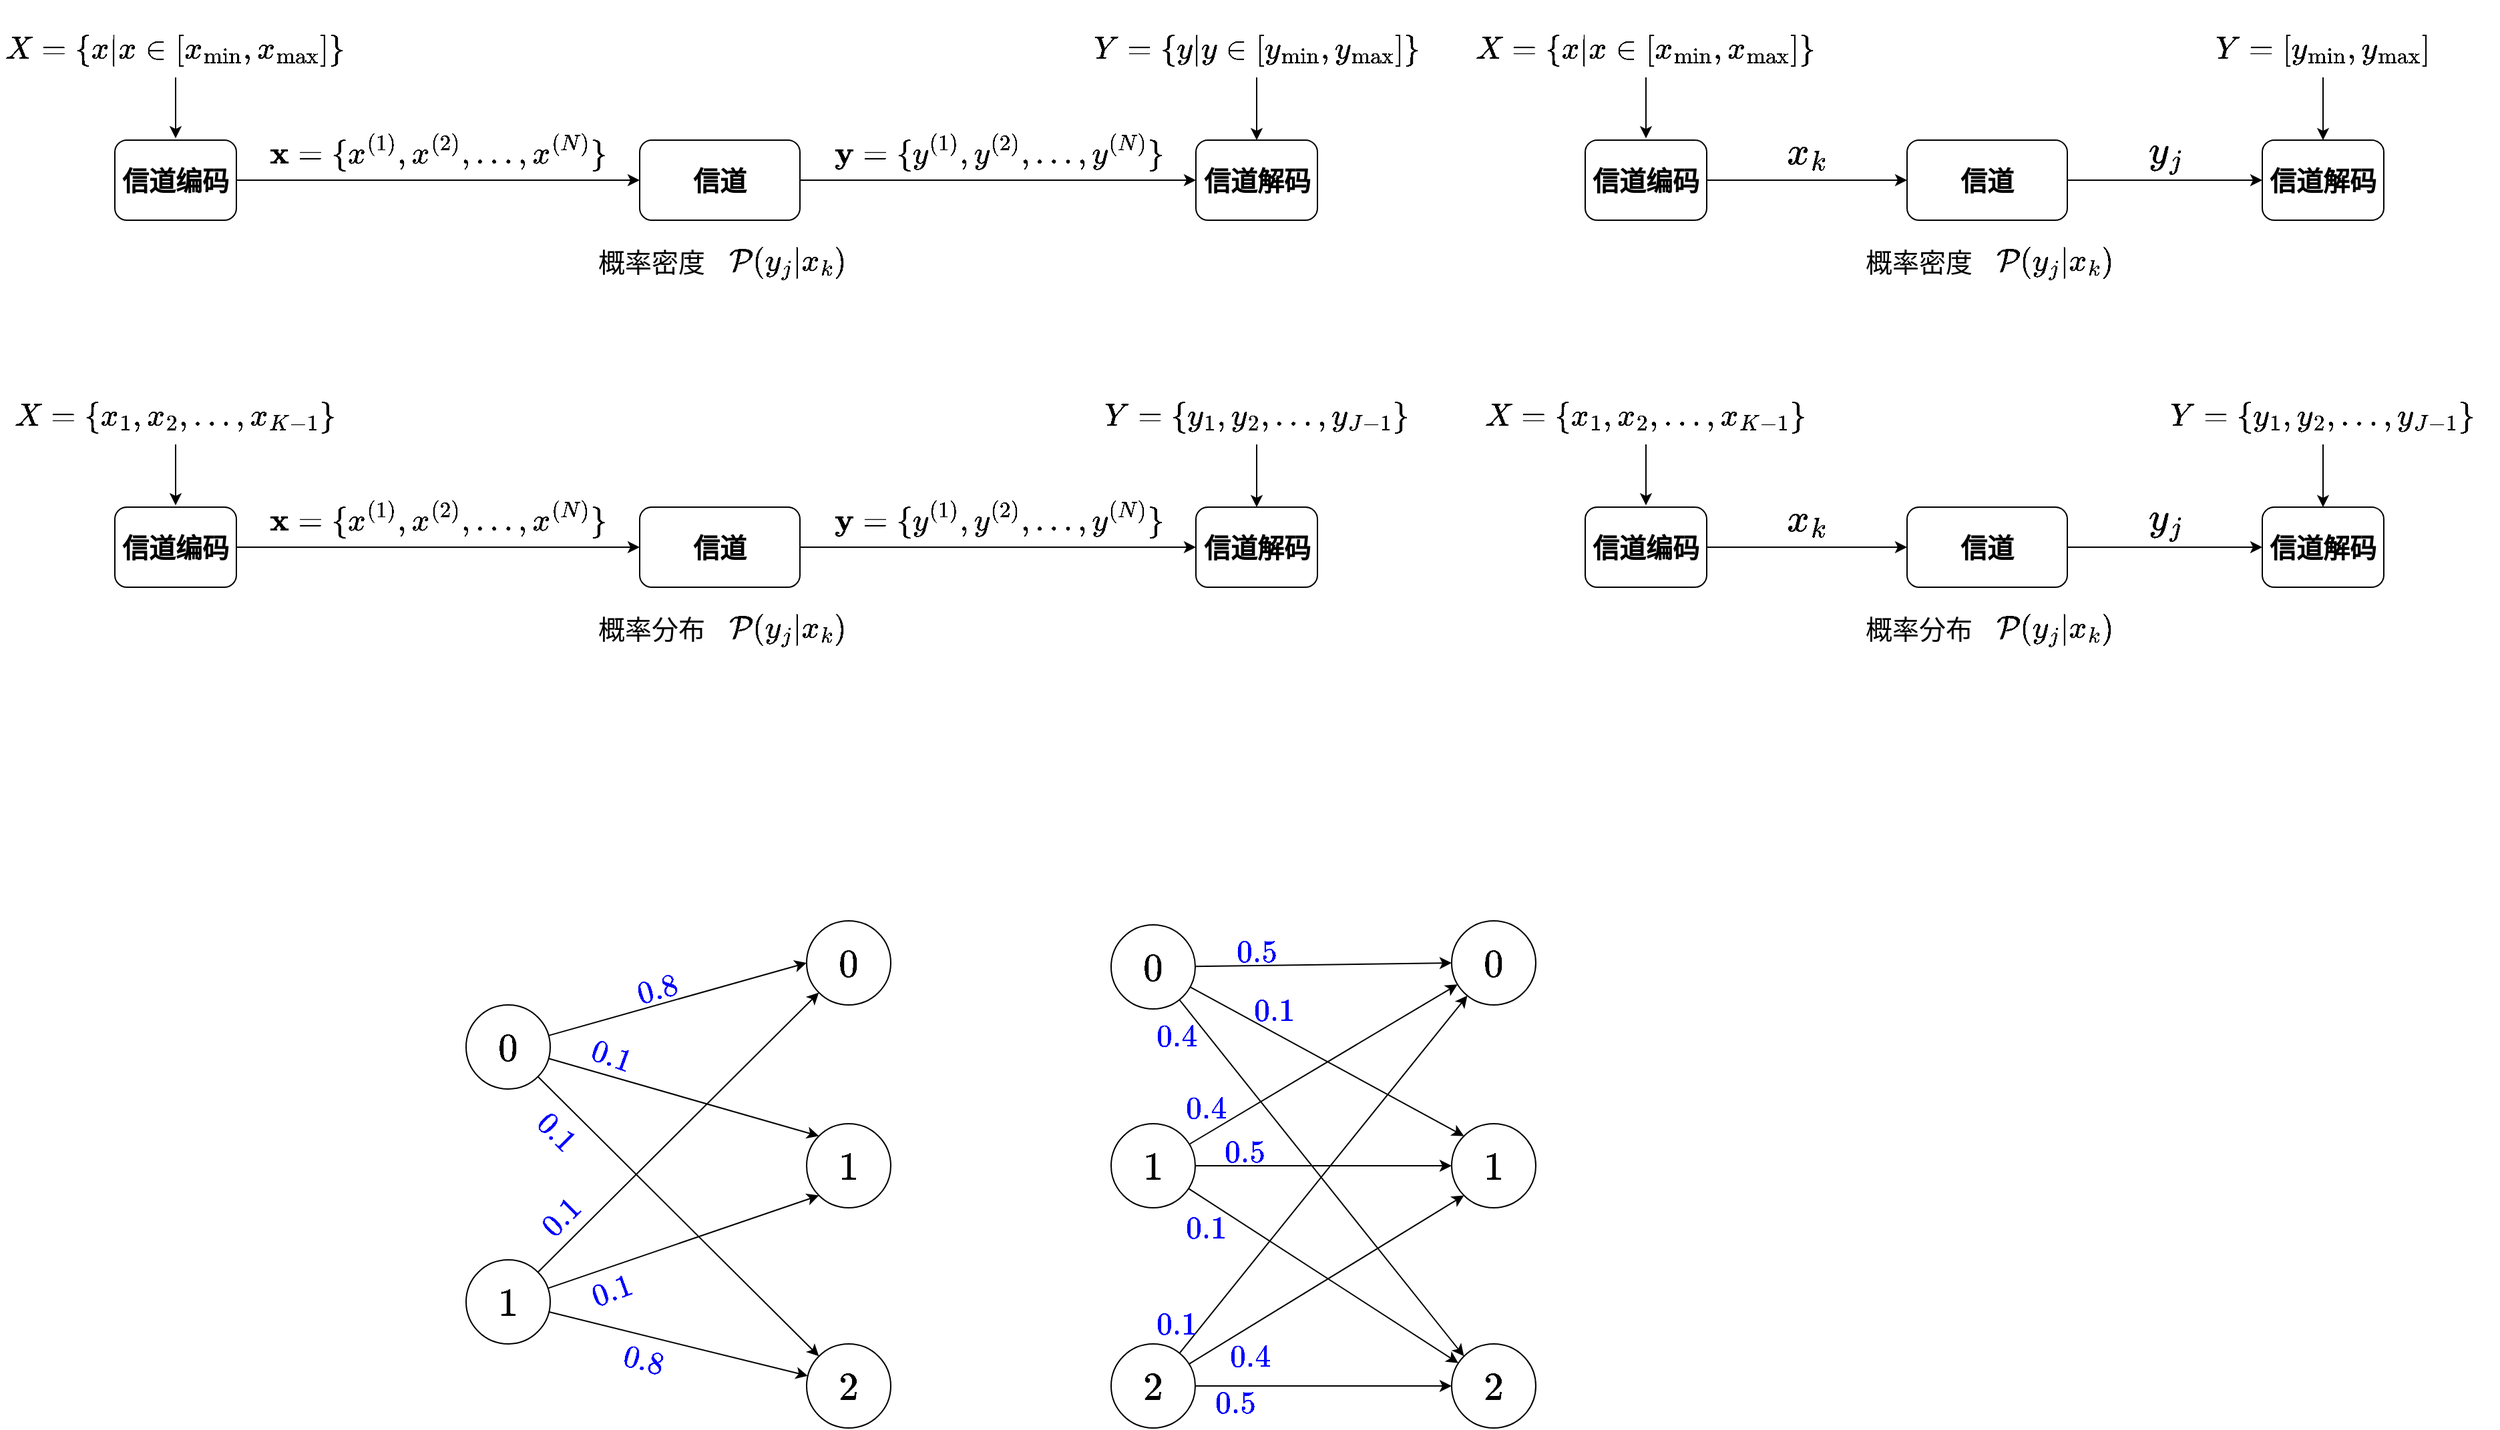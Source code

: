 <mxfile version="15.8.7" type="device"><diagram id="KWHhAfSbBy57bBOmtG6S" name="第 1 页"><mxGraphModel dx="1854" dy="1769" grid="0" gridSize="10" guides="1" tooltips="1" connect="1" arrows="1" fold="1" page="0" pageScale="1" pageWidth="827" pageHeight="1169" math="1" shadow="0"><root><mxCell id="0"/><mxCell id="1" parent="0"/><mxCell id="83GUm-STcSKVUe---xsH-6" style="rounded=0;orthogonalLoop=1;jettySize=auto;html=1;entryX=0;entryY=0.5;entryDx=0;entryDy=0;fontSize=25;" parent="1" source="83GUm-STcSKVUe---xsH-1" target="83GUm-STcSKVUe---xsH-5" edge="1"><mxGeometry relative="1" as="geometry"/></mxCell><mxCell id="83GUm-STcSKVUe---xsH-7" style="edgeStyle=none;rounded=0;orthogonalLoop=1;jettySize=auto;html=1;entryX=0;entryY=0;entryDx=0;entryDy=0;fontSize=25;" parent="1" source="83GUm-STcSKVUe---xsH-1" target="83GUm-STcSKVUe---xsH-4" edge="1"><mxGeometry relative="1" as="geometry"/></mxCell><mxCell id="83GUm-STcSKVUe---xsH-8" style="edgeStyle=none;rounded=0;orthogonalLoop=1;jettySize=auto;html=1;entryX=0;entryY=0;entryDx=0;entryDy=0;fontSize=25;" parent="1" source="83GUm-STcSKVUe---xsH-1" target="83GUm-STcSKVUe---xsH-3" edge="1"><mxGeometry relative="1" as="geometry"/></mxCell><mxCell id="83GUm-STcSKVUe---xsH-1" value="&lt;font style=&quot;font-size: 25px&quot;&gt;$$0$$&lt;/font&gt;" style="ellipse;whiteSpace=wrap;html=1;aspect=fixed;" parent="1" vertex="1"><mxGeometry x="67" y="187" width="63" height="63" as="geometry"/></mxCell><mxCell id="83GUm-STcSKVUe---xsH-9" style="edgeStyle=none;rounded=0;orthogonalLoop=1;jettySize=auto;html=1;fontSize=25;" parent="1" source="83GUm-STcSKVUe---xsH-2" target="83GUm-STcSKVUe---xsH-5" edge="1"><mxGeometry relative="1" as="geometry"/></mxCell><mxCell id="83GUm-STcSKVUe---xsH-10" style="edgeStyle=none;rounded=0;orthogonalLoop=1;jettySize=auto;html=1;entryX=0;entryY=1;entryDx=0;entryDy=0;fontSize=25;" parent="1" source="83GUm-STcSKVUe---xsH-2" target="83GUm-STcSKVUe---xsH-4" edge="1"><mxGeometry relative="1" as="geometry"/></mxCell><mxCell id="83GUm-STcSKVUe---xsH-11" style="edgeStyle=none;rounded=0;orthogonalLoop=1;jettySize=auto;html=1;fontSize=25;" parent="1" source="83GUm-STcSKVUe---xsH-2" target="83GUm-STcSKVUe---xsH-3" edge="1"><mxGeometry relative="1" as="geometry"/></mxCell><mxCell id="83GUm-STcSKVUe---xsH-2" value="&lt;font style=&quot;font-size: 25px&quot;&gt;$$1$$&lt;/font&gt;" style="ellipse;whiteSpace=wrap;html=1;aspect=fixed;" parent="1" vertex="1"><mxGeometry x="67" y="378" width="63" height="63" as="geometry"/></mxCell><mxCell id="83GUm-STcSKVUe---xsH-3" value="&lt;font style=&quot;font-size: 25px&quot;&gt;$$2$$&lt;/font&gt;" style="ellipse;whiteSpace=wrap;html=1;aspect=fixed;" parent="1" vertex="1"><mxGeometry x="322" y="441" width="63" height="63" as="geometry"/></mxCell><mxCell id="83GUm-STcSKVUe---xsH-4" value="&lt;font style=&quot;font-size: 25px&quot;&gt;$$1$$&lt;/font&gt;" style="ellipse;whiteSpace=wrap;html=1;aspect=fixed;" parent="1" vertex="1"><mxGeometry x="322" y="276" width="63" height="63" as="geometry"/></mxCell><mxCell id="83GUm-STcSKVUe---xsH-5" value="&lt;font style=&quot;font-size: 25px&quot;&gt;$$0$$&lt;/font&gt;" style="ellipse;whiteSpace=wrap;html=1;aspect=fixed;" parent="1" vertex="1"><mxGeometry x="322" y="124" width="63" height="63" as="geometry"/></mxCell><mxCell id="83GUm-STcSKVUe---xsH-12" value="$$0.8$$" style="text;html=1;strokeColor=none;fillColor=none;align=center;verticalAlign=middle;whiteSpace=wrap;rounded=0;fontSize=20;rotation=-15.6;fontColor=#0000FF;" parent="1" vertex="1"><mxGeometry x="180" y="160" width="60" height="30" as="geometry"/></mxCell><mxCell id="83GUm-STcSKVUe---xsH-13" value="$$0.8$$" style="text;html=1;strokeColor=none;fillColor=none;align=center;verticalAlign=middle;whiteSpace=wrap;rounded=0;fontSize=20;rotation=15;fontColor=#0000FF;" parent="1" vertex="1"><mxGeometry x="170" y="438" width="60" height="30" as="geometry"/></mxCell><mxCell id="83GUm-STcSKVUe---xsH-14" value="$$0.1$$" style="text;html=1;strokeColor=none;fillColor=none;align=center;verticalAlign=middle;whiteSpace=wrap;rounded=0;fontSize=20;rotation=-20;fontColor=#0000FF;" parent="1" vertex="1"><mxGeometry x="146" y="386" width="60" height="30" as="geometry"/></mxCell><mxCell id="83GUm-STcSKVUe---xsH-15" value="$$0.1$$" style="text;html=1;strokeColor=none;fillColor=none;align=center;verticalAlign=middle;whiteSpace=wrap;rounded=0;fontSize=20;rotation=20;fontColor=#0000FF;" parent="1" vertex="1"><mxGeometry x="146" y="210" width="60" height="30" as="geometry"/></mxCell><mxCell id="83GUm-STcSKVUe---xsH-16" value="$$0.1$$" style="text;html=1;strokeColor=none;fillColor=none;align=center;verticalAlign=middle;whiteSpace=wrap;rounded=0;fontSize=20;rotation=-45;fontColor=#0000FF;" parent="1" vertex="1"><mxGeometry x="108" y="331" width="60" height="30" as="geometry"/></mxCell><mxCell id="83GUm-STcSKVUe---xsH-17" value="$$0.1$$" style="text;html=1;strokeColor=none;fillColor=none;align=center;verticalAlign=middle;whiteSpace=wrap;rounded=0;fontSize=20;rotation=45;fontColor=#0000FF;" parent="1" vertex="1"><mxGeometry x="105" y="267" width="60" height="30" as="geometry"/></mxCell><mxCell id="83GUm-STcSKVUe---xsH-18" style="rounded=0;orthogonalLoop=1;jettySize=auto;html=1;entryX=0;entryY=0.5;entryDx=0;entryDy=0;fontSize=25;" parent="1" source="83GUm-STcSKVUe---xsH-21" target="83GUm-STcSKVUe---xsH-28" edge="1"><mxGeometry relative="1" as="geometry"/></mxCell><mxCell id="83GUm-STcSKVUe---xsH-19" style="edgeStyle=none;rounded=0;orthogonalLoop=1;jettySize=auto;html=1;entryX=0;entryY=0;entryDx=0;entryDy=0;fontSize=25;" parent="1" source="83GUm-STcSKVUe---xsH-21" target="83GUm-STcSKVUe---xsH-27" edge="1"><mxGeometry relative="1" as="geometry"/></mxCell><mxCell id="83GUm-STcSKVUe---xsH-20" style="edgeStyle=none;rounded=0;orthogonalLoop=1;jettySize=auto;html=1;entryX=0;entryY=0;entryDx=0;entryDy=0;fontSize=25;" parent="1" source="83GUm-STcSKVUe---xsH-21" target="83GUm-STcSKVUe---xsH-26" edge="1"><mxGeometry relative="1" as="geometry"/></mxCell><mxCell id="83GUm-STcSKVUe---xsH-21" value="&lt;font style=&quot;font-size: 25px&quot;&gt;$$0$$&lt;/font&gt;" style="ellipse;whiteSpace=wrap;html=1;aspect=fixed;" parent="1" vertex="1"><mxGeometry x="550" y="127" width="63" height="63" as="geometry"/></mxCell><mxCell id="83GUm-STcSKVUe---xsH-22" style="edgeStyle=none;rounded=0;orthogonalLoop=1;jettySize=auto;html=1;fontSize=25;" parent="1" source="83GUm-STcSKVUe---xsH-25" target="83GUm-STcSKVUe---xsH-28" edge="1"><mxGeometry relative="1" as="geometry"/></mxCell><mxCell id="83GUm-STcSKVUe---xsH-23" style="edgeStyle=none;rounded=0;orthogonalLoop=1;jettySize=auto;html=1;entryX=0;entryY=1;entryDx=0;entryDy=0;fontSize=25;" parent="1" source="83GUm-STcSKVUe---xsH-25" target="83GUm-STcSKVUe---xsH-27" edge="1"><mxGeometry relative="1" as="geometry"/></mxCell><mxCell id="83GUm-STcSKVUe---xsH-24" style="edgeStyle=none;rounded=0;orthogonalLoop=1;jettySize=auto;html=1;fontSize=25;" parent="1" source="83GUm-STcSKVUe---xsH-25" target="83GUm-STcSKVUe---xsH-26" edge="1"><mxGeometry relative="1" as="geometry"/></mxCell><mxCell id="83GUm-STcSKVUe---xsH-25" value="&lt;font style=&quot;font-size: 25px&quot;&gt;$$2$$&lt;/font&gt;" style="ellipse;whiteSpace=wrap;html=1;aspect=fixed;" parent="1" vertex="1"><mxGeometry x="550" y="441" width="63" height="63" as="geometry"/></mxCell><mxCell id="83GUm-STcSKVUe---xsH-26" value="&lt;font style=&quot;font-size: 25px&quot;&gt;$$2$$&lt;/font&gt;" style="ellipse;whiteSpace=wrap;html=1;aspect=fixed;" parent="1" vertex="1"><mxGeometry x="805" y="441" width="63" height="63" as="geometry"/></mxCell><mxCell id="83GUm-STcSKVUe---xsH-27" value="&lt;font style=&quot;font-size: 25px&quot;&gt;$$1$$&lt;/font&gt;" style="ellipse;whiteSpace=wrap;html=1;aspect=fixed;" parent="1" vertex="1"><mxGeometry x="805" y="276" width="63" height="63" as="geometry"/></mxCell><mxCell id="83GUm-STcSKVUe---xsH-28" value="&lt;font style=&quot;font-size: 25px&quot;&gt;$$0$$&lt;/font&gt;" style="ellipse;whiteSpace=wrap;html=1;aspect=fixed;" parent="1" vertex="1"><mxGeometry x="805" y="124" width="63" height="63" as="geometry"/></mxCell><mxCell id="83GUm-STcSKVUe---xsH-37" style="edgeStyle=none;rounded=0;orthogonalLoop=1;jettySize=auto;html=1;fontSize=25;" parent="1" source="83GUm-STcSKVUe---xsH-35" target="83GUm-STcSKVUe---xsH-28" edge="1"><mxGeometry relative="1" as="geometry"/></mxCell><mxCell id="83GUm-STcSKVUe---xsH-38" style="edgeStyle=none;rounded=0;orthogonalLoop=1;jettySize=auto;html=1;fontSize=25;" parent="1" source="83GUm-STcSKVUe---xsH-35" target="83GUm-STcSKVUe---xsH-27" edge="1"><mxGeometry relative="1" as="geometry"/></mxCell><mxCell id="83GUm-STcSKVUe---xsH-39" style="edgeStyle=none;rounded=0;orthogonalLoop=1;jettySize=auto;html=1;fontSize=25;" parent="1" source="83GUm-STcSKVUe---xsH-35" target="83GUm-STcSKVUe---xsH-26" edge="1"><mxGeometry relative="1" as="geometry"/></mxCell><mxCell id="83GUm-STcSKVUe---xsH-35" value="&lt;font style=&quot;font-size: 25px&quot;&gt;$$1$$&lt;/font&gt;" style="ellipse;whiteSpace=wrap;html=1;aspect=fixed;" parent="1" vertex="1"><mxGeometry x="550" y="276" width="63" height="63" as="geometry"/></mxCell><mxCell id="83GUm-STcSKVUe---xsH-36" value="$$0.5$$" style="text;html=1;strokeColor=none;fillColor=none;align=center;verticalAlign=middle;whiteSpace=wrap;rounded=0;fontSize=20;fontColor=#0000FF;" parent="1" vertex="1"><mxGeometry x="629" y="130" width="60" height="33" as="geometry"/></mxCell><mxCell id="83GUm-STcSKVUe---xsH-40" value="$$0.1$$" style="text;html=1;strokeColor=none;fillColor=none;align=center;verticalAlign=middle;whiteSpace=wrap;rounded=0;fontSize=20;fontColor=#0000FF;" parent="1" vertex="1"><mxGeometry x="642" y="176" width="60" height="30" as="geometry"/></mxCell><mxCell id="83GUm-STcSKVUe---xsH-41" value="$$0.4$$" style="text;html=1;strokeColor=none;fillColor=none;align=center;verticalAlign=middle;whiteSpace=wrap;rounded=0;fontSize=20;fontColor=#0000FF;" parent="1" vertex="1"><mxGeometry x="569" y="196" width="60" height="30" as="geometry"/></mxCell><mxCell id="83GUm-STcSKVUe---xsH-42" value="$$0.4$$" style="text;html=1;strokeColor=none;fillColor=none;align=center;verticalAlign=middle;whiteSpace=wrap;rounded=0;fontSize=20;fontColor=#0000FF;" parent="1" vertex="1"><mxGeometry x="591" y="250" width="60" height="30" as="geometry"/></mxCell><mxCell id="83GUm-STcSKVUe---xsH-43" value="$$0.4$$" style="text;html=1;strokeColor=none;fillColor=none;align=center;verticalAlign=middle;whiteSpace=wrap;rounded=0;fontSize=20;fontColor=#0000FF;" parent="1" vertex="1"><mxGeometry x="624" y="436" width="60" height="30" as="geometry"/></mxCell><mxCell id="83GUm-STcSKVUe---xsH-46" value="$$0.1$$" style="text;html=1;strokeColor=none;fillColor=none;align=center;verticalAlign=middle;whiteSpace=wrap;rounded=0;fontSize=20;fontColor=#0000FF;" parent="1" vertex="1"><mxGeometry x="569" y="411" width="60" height="30" as="geometry"/></mxCell><mxCell id="83GUm-STcSKVUe---xsH-47" value="$$0.5$$" style="text;html=1;strokeColor=none;fillColor=none;align=center;verticalAlign=middle;whiteSpace=wrap;rounded=0;fontSize=20;fontColor=#0000FF;" parent="1" vertex="1"><mxGeometry x="620" y="280" width="60" height="33" as="geometry"/></mxCell><mxCell id="83GUm-STcSKVUe---xsH-48" value="$$0.1$$" style="text;html=1;strokeColor=none;fillColor=none;align=center;verticalAlign=middle;whiteSpace=wrap;rounded=0;fontSize=20;fontColor=#0000FF;" parent="1" vertex="1"><mxGeometry x="591" y="339" width="60" height="30" as="geometry"/></mxCell><mxCell id="83GUm-STcSKVUe---xsH-49" value="$$0.5$$" style="text;html=1;strokeColor=none;fillColor=none;align=center;verticalAlign=middle;whiteSpace=wrap;rounded=0;fontSize=20;fontColor=#0000FF;" parent="1" vertex="1"><mxGeometry x="613" y="468" width="60" height="33" as="geometry"/></mxCell><mxCell id="gSpQsi3misiCXa-IQII1-4" style="edgeStyle=orthogonalEdgeStyle;rounded=0;orthogonalLoop=1;jettySize=auto;html=1;fontSize=20;" parent="1" source="gSpQsi3misiCXa-IQII1-1" target="gSpQsi3misiCXa-IQII1-3" edge="1"><mxGeometry relative="1" as="geometry"/></mxCell><mxCell id="gSpQsi3misiCXa-IQII1-1" value="信道编码" style="rounded=1;whiteSpace=wrap;html=1;fontSize=20;fontStyle=1" parent="1" vertex="1"><mxGeometry x="-196" y="-186" width="91" height="60" as="geometry"/></mxCell><mxCell id="gSpQsi3misiCXa-IQII1-2" value="信道解码" style="rounded=1;whiteSpace=wrap;html=1;fontSize=20;fontStyle=1" parent="1" vertex="1"><mxGeometry x="613.5" y="-186" width="91" height="60" as="geometry"/></mxCell><mxCell id="gSpQsi3misiCXa-IQII1-5" style="edgeStyle=orthogonalEdgeStyle;rounded=0;orthogonalLoop=1;jettySize=auto;html=1;fontSize=20;" parent="1" source="gSpQsi3misiCXa-IQII1-3" target="gSpQsi3misiCXa-IQII1-2" edge="1"><mxGeometry relative="1" as="geometry"/></mxCell><mxCell id="gSpQsi3misiCXa-IQII1-3" value="&lt;b&gt;信道&lt;/b&gt;" style="rounded=1;whiteSpace=wrap;html=1;fontSize=20;" parent="1" vertex="1"><mxGeometry x="197" y="-186" width="120" height="60" as="geometry"/></mxCell><mxCell id="gSpQsi3misiCXa-IQII1-6" value="$$\textbf{x} = \{ x^{(1)},x^{(2)}, ..., x^{(N)}&lt;br&gt;\}$$" style="text;html=1;strokeColor=none;fillColor=none;align=center;verticalAlign=middle;whiteSpace=wrap;rounded=0;fontSize=20;" parent="1" vertex="1"><mxGeometry x="-85" y="-192" width="263" height="30" as="geometry"/></mxCell><mxCell id="gSpQsi3misiCXa-IQII1-7" value="$$\textbf{y} = \{ y^{(1)},y^{(2)}, ..., y^{(N)}&lt;br&gt;\}$$" style="text;html=1;strokeColor=none;fillColor=none;align=center;verticalAlign=middle;whiteSpace=wrap;rounded=0;fontSize=20;" parent="1" vertex="1"><mxGeometry x="334.5" y="-192" width="263" height="30" as="geometry"/></mxCell><mxCell id="gSpQsi3misiCXa-IQII1-9" style="edgeStyle=orthogonalEdgeStyle;rounded=0;orthogonalLoop=1;jettySize=auto;html=1;fontSize=20;" parent="1" source="gSpQsi3misiCXa-IQII1-8" edge="1"><mxGeometry relative="1" as="geometry"><mxPoint x="-150.5" y="-187.412" as="targetPoint"/></mxGeometry></mxCell><mxCell id="gSpQsi3misiCXa-IQII1-8" value="$$X = \{ x_1,x_2, ..., x_{K-1}&lt;br&gt;\}$$" style="text;html=1;strokeColor=none;fillColor=none;align=center;verticalAlign=middle;whiteSpace=wrap;rounded=0;fontSize=20;" parent="1" vertex="1"><mxGeometry x="-282" y="-276" width="263" height="43" as="geometry"/></mxCell><mxCell id="gSpQsi3misiCXa-IQII1-11" style="edgeStyle=orthogonalEdgeStyle;rounded=0;orthogonalLoop=1;jettySize=auto;html=1;fontSize=20;" parent="1" source="gSpQsi3misiCXa-IQII1-10" target="gSpQsi3misiCXa-IQII1-2" edge="1"><mxGeometry relative="1" as="geometry"/></mxCell><mxCell id="gSpQsi3misiCXa-IQII1-10" value="$$Y = \{ y_1,y_2, ..., y_{J-1}&lt;br&gt;\}$$" style="text;html=1;strokeColor=none;fillColor=none;align=center;verticalAlign=middle;whiteSpace=wrap;rounded=0;fontSize=20;" parent="1" vertex="1"><mxGeometry x="527.5" y="-276" width="263" height="43" as="geometry"/></mxCell><mxCell id="gSpQsi3misiCXa-IQII1-12" style="edgeStyle=orthogonalEdgeStyle;rounded=0;orthogonalLoop=1;jettySize=auto;html=1;fontSize=20;" parent="1" source="gSpQsi3misiCXa-IQII1-13" target="gSpQsi3misiCXa-IQII1-16" edge="1"><mxGeometry relative="1" as="geometry"/></mxCell><mxCell id="gSpQsi3misiCXa-IQII1-13" value="信道编码" style="rounded=1;whiteSpace=wrap;html=1;fontSize=20;fontStyle=1" parent="1" vertex="1"><mxGeometry x="905" y="-186" width="91" height="60" as="geometry"/></mxCell><mxCell id="gSpQsi3misiCXa-IQII1-14" value="信道解码" style="rounded=1;whiteSpace=wrap;html=1;fontSize=20;fontStyle=1" parent="1" vertex="1"><mxGeometry x="1412" y="-186" width="91" height="60" as="geometry"/></mxCell><mxCell id="gSpQsi3misiCXa-IQII1-15" style="edgeStyle=orthogonalEdgeStyle;rounded=0;orthogonalLoop=1;jettySize=auto;html=1;fontSize=20;" parent="1" source="gSpQsi3misiCXa-IQII1-16" target="gSpQsi3misiCXa-IQII1-14" edge="1"><mxGeometry relative="1" as="geometry"/></mxCell><mxCell id="gSpQsi3misiCXa-IQII1-16" value="&lt;b&gt;信道&lt;/b&gt;" style="rounded=1;whiteSpace=wrap;html=1;fontSize=20;" parent="1" vertex="1"><mxGeometry x="1146" y="-186" width="120" height="60" as="geometry"/></mxCell><mxCell id="gSpQsi3misiCXa-IQII1-19" style="edgeStyle=orthogonalEdgeStyle;rounded=0;orthogonalLoop=1;jettySize=auto;html=1;fontSize=20;" parent="1" source="gSpQsi3misiCXa-IQII1-20" edge="1"><mxGeometry relative="1" as="geometry"><mxPoint x="950.5" y="-187.412" as="targetPoint"/></mxGeometry></mxCell><mxCell id="gSpQsi3misiCXa-IQII1-20" value="$$X = \{ x_1,x_2, ..., x_{K-1}&lt;br&gt;\}$$" style="text;html=1;strokeColor=none;fillColor=none;align=center;verticalAlign=middle;whiteSpace=wrap;rounded=0;fontSize=20;" parent="1" vertex="1"><mxGeometry x="819" y="-276" width="263" height="43" as="geometry"/></mxCell><mxCell id="gSpQsi3misiCXa-IQII1-21" style="edgeStyle=orthogonalEdgeStyle;rounded=0;orthogonalLoop=1;jettySize=auto;html=1;fontSize=20;" parent="1" source="gSpQsi3misiCXa-IQII1-22" target="gSpQsi3misiCXa-IQII1-14" edge="1"><mxGeometry relative="1" as="geometry"/></mxCell><mxCell id="gSpQsi3misiCXa-IQII1-22" value="$$Y = \{ y_1,y_2, ..., y_{J-1}&lt;br&gt;\}$$" style="text;html=1;strokeColor=none;fillColor=none;align=center;verticalAlign=middle;whiteSpace=wrap;rounded=0;fontSize=20;" parent="1" vertex="1"><mxGeometry x="1326" y="-276" width="263" height="43" as="geometry"/></mxCell><mxCell id="gSpQsi3misiCXa-IQII1-23" value="$$x_k$$" style="text;html=1;strokeColor=none;fillColor=none;align=center;verticalAlign=middle;whiteSpace=wrap;rounded=0;fontSize=25;" parent="1" vertex="1"><mxGeometry x="1047" y="-198.5" width="49" height="43" as="geometry"/></mxCell><mxCell id="gSpQsi3misiCXa-IQII1-24" value="$$y_j$$" style="text;html=1;strokeColor=none;fillColor=none;align=center;verticalAlign=middle;whiteSpace=wrap;rounded=0;fontSize=25;" parent="1" vertex="1"><mxGeometry x="1315" y="-198.5" width="49" height="43" as="geometry"/></mxCell><mxCell id="PXLzdebEh53wKrm57Yrf-1" value="概率分布" style="text;html=1;strokeColor=none;fillColor=none;align=center;verticalAlign=middle;whiteSpace=wrap;rounded=0;fontSize=20;" vertex="1" parent="1"><mxGeometry x="163" y="-110" width="86" height="30" as="geometry"/></mxCell><mxCell id="PXLzdebEh53wKrm57Yrf-2" value="$$\mathcal{P}(y_j|x_k)$$" style="text;html=1;strokeColor=none;fillColor=none;align=center;verticalAlign=middle;whiteSpace=wrap;rounded=0;fontSize=20;" vertex="1" parent="1"><mxGeometry x="265" y="-110" width="86" height="30" as="geometry"/></mxCell><mxCell id="PXLzdebEh53wKrm57Yrf-3" value="概率分布" style="text;html=1;strokeColor=none;fillColor=none;align=center;verticalAlign=middle;whiteSpace=wrap;rounded=0;fontSize=20;" vertex="1" parent="1"><mxGeometry x="1112" y="-110" width="86" height="30" as="geometry"/></mxCell><mxCell id="PXLzdebEh53wKrm57Yrf-4" value="$$\mathcal{P}(y_j|x_k)$$" style="text;html=1;strokeColor=none;fillColor=none;align=center;verticalAlign=middle;whiteSpace=wrap;rounded=0;fontSize=20;" vertex="1" parent="1"><mxGeometry x="1214" y="-110" width="86" height="30" as="geometry"/></mxCell><mxCell id="PXLzdebEh53wKrm57Yrf-5" style="edgeStyle=orthogonalEdgeStyle;rounded=0;orthogonalLoop=1;jettySize=auto;html=1;fontSize=20;" edge="1" source="PXLzdebEh53wKrm57Yrf-6" target="PXLzdebEh53wKrm57Yrf-9" parent="1"><mxGeometry relative="1" as="geometry"/></mxCell><mxCell id="PXLzdebEh53wKrm57Yrf-6" value="信道编码" style="rounded=1;whiteSpace=wrap;html=1;fontSize=20;fontStyle=1" vertex="1" parent="1"><mxGeometry x="-196" y="-461" width="91" height="60" as="geometry"/></mxCell><mxCell id="PXLzdebEh53wKrm57Yrf-7" value="信道解码" style="rounded=1;whiteSpace=wrap;html=1;fontSize=20;fontStyle=1" vertex="1" parent="1"><mxGeometry x="613.5" y="-461" width="91" height="60" as="geometry"/></mxCell><mxCell id="PXLzdebEh53wKrm57Yrf-8" style="edgeStyle=orthogonalEdgeStyle;rounded=0;orthogonalLoop=1;jettySize=auto;html=1;fontSize=20;" edge="1" source="PXLzdebEh53wKrm57Yrf-9" target="PXLzdebEh53wKrm57Yrf-7" parent="1"><mxGeometry relative="1" as="geometry"/></mxCell><mxCell id="PXLzdebEh53wKrm57Yrf-9" value="&lt;b&gt;信道&lt;/b&gt;" style="rounded=1;whiteSpace=wrap;html=1;fontSize=20;" vertex="1" parent="1"><mxGeometry x="197" y="-461" width="120" height="60" as="geometry"/></mxCell><mxCell id="PXLzdebEh53wKrm57Yrf-10" value="$$\textbf{x} = \{ x^{(1)},x^{(2)}, ..., x^{(N)}&lt;br&gt;\}$$" style="text;html=1;strokeColor=none;fillColor=none;align=center;verticalAlign=middle;whiteSpace=wrap;rounded=0;fontSize=20;" vertex="1" parent="1"><mxGeometry x="-85" y="-467" width="263" height="30" as="geometry"/></mxCell><mxCell id="PXLzdebEh53wKrm57Yrf-11" value="$$\textbf{y} = \{ y^{(1)},y^{(2)}, ..., y^{(N)}&lt;br&gt;\}$$" style="text;html=1;strokeColor=none;fillColor=none;align=center;verticalAlign=middle;whiteSpace=wrap;rounded=0;fontSize=20;" vertex="1" parent="1"><mxGeometry x="334.5" y="-467" width="263" height="30" as="geometry"/></mxCell><mxCell id="PXLzdebEh53wKrm57Yrf-12" style="edgeStyle=orthogonalEdgeStyle;rounded=0;orthogonalLoop=1;jettySize=auto;html=1;fontSize=20;" edge="1" source="PXLzdebEh53wKrm57Yrf-13" parent="1"><mxGeometry relative="1" as="geometry"><mxPoint x="-150.5" y="-462.412" as="targetPoint"/></mxGeometry></mxCell><mxCell id="PXLzdebEh53wKrm57Yrf-13" value="$$X = \{ x | x \in [x_{\min},x_{\max}&lt;br&gt;] \}$$" style="text;html=1;strokeColor=none;fillColor=none;align=center;verticalAlign=middle;whiteSpace=wrap;rounded=0;fontSize=20;" vertex="1" parent="1"><mxGeometry x="-282" y="-551" width="263" height="43" as="geometry"/></mxCell><mxCell id="PXLzdebEh53wKrm57Yrf-14" style="edgeStyle=orthogonalEdgeStyle;rounded=0;orthogonalLoop=1;jettySize=auto;html=1;fontSize=20;" edge="1" source="PXLzdebEh53wKrm57Yrf-15" target="PXLzdebEh53wKrm57Yrf-7" parent="1"><mxGeometry relative="1" as="geometry"/></mxCell><mxCell id="PXLzdebEh53wKrm57Yrf-15" value="$$Y = \{ y | y \in [y_{\min},y_{\max}&lt;br&gt;] \}$$" style="text;html=1;strokeColor=none;fillColor=none;align=center;verticalAlign=middle;whiteSpace=wrap;rounded=0;fontSize=20;" vertex="1" parent="1"><mxGeometry x="527.5" y="-551" width="263" height="43" as="geometry"/></mxCell><mxCell id="PXLzdebEh53wKrm57Yrf-16" style="edgeStyle=orthogonalEdgeStyle;rounded=0;orthogonalLoop=1;jettySize=auto;html=1;fontSize=20;" edge="1" source="PXLzdebEh53wKrm57Yrf-17" target="PXLzdebEh53wKrm57Yrf-20" parent="1"><mxGeometry relative="1" as="geometry"/></mxCell><mxCell id="PXLzdebEh53wKrm57Yrf-17" value="信道编码" style="rounded=1;whiteSpace=wrap;html=1;fontSize=20;fontStyle=1" vertex="1" parent="1"><mxGeometry x="905" y="-461" width="91" height="60" as="geometry"/></mxCell><mxCell id="PXLzdebEh53wKrm57Yrf-18" value="信道解码" style="rounded=1;whiteSpace=wrap;html=1;fontSize=20;fontStyle=1" vertex="1" parent="1"><mxGeometry x="1412" y="-461" width="91" height="60" as="geometry"/></mxCell><mxCell id="PXLzdebEh53wKrm57Yrf-19" style="edgeStyle=orthogonalEdgeStyle;rounded=0;orthogonalLoop=1;jettySize=auto;html=1;fontSize=20;" edge="1" source="PXLzdebEh53wKrm57Yrf-20" target="PXLzdebEh53wKrm57Yrf-18" parent="1"><mxGeometry relative="1" as="geometry"/></mxCell><mxCell id="PXLzdebEh53wKrm57Yrf-20" value="&lt;b&gt;信道&lt;/b&gt;" style="rounded=1;whiteSpace=wrap;html=1;fontSize=20;" vertex="1" parent="1"><mxGeometry x="1146" y="-461" width="120" height="60" as="geometry"/></mxCell><mxCell id="PXLzdebEh53wKrm57Yrf-21" style="edgeStyle=orthogonalEdgeStyle;rounded=0;orthogonalLoop=1;jettySize=auto;html=1;fontSize=20;" edge="1" source="PXLzdebEh53wKrm57Yrf-22" parent="1"><mxGeometry relative="1" as="geometry"><mxPoint x="950.5" y="-462.412" as="targetPoint"/></mxGeometry></mxCell><mxCell id="PXLzdebEh53wKrm57Yrf-22" value="$$X = \{ x | x \in [x_{\min},x_{\max}&lt;br&gt;] \}$$" style="text;html=1;strokeColor=none;fillColor=none;align=center;verticalAlign=middle;whiteSpace=wrap;rounded=0;fontSize=20;" vertex="1" parent="1"><mxGeometry x="819" y="-551" width="263" height="43" as="geometry"/></mxCell><mxCell id="PXLzdebEh53wKrm57Yrf-23" style="edgeStyle=orthogonalEdgeStyle;rounded=0;orthogonalLoop=1;jettySize=auto;html=1;fontSize=20;" edge="1" source="PXLzdebEh53wKrm57Yrf-24" target="PXLzdebEh53wKrm57Yrf-18" parent="1"><mxGeometry relative="1" as="geometry"/></mxCell><mxCell id="PXLzdebEh53wKrm57Yrf-24" value="$$Y = [y_{\min},y_{\max}&lt;br&gt;]$$" style="text;html=1;strokeColor=none;fillColor=none;align=center;verticalAlign=middle;whiteSpace=wrap;rounded=0;fontSize=20;" vertex="1" parent="1"><mxGeometry x="1326" y="-551" width="263" height="43" as="geometry"/></mxCell><mxCell id="PXLzdebEh53wKrm57Yrf-25" value="$$x_k$$" style="text;html=1;strokeColor=none;fillColor=none;align=center;verticalAlign=middle;whiteSpace=wrap;rounded=0;fontSize=25;" vertex="1" parent="1"><mxGeometry x="1047" y="-473.5" width="49" height="43" as="geometry"/></mxCell><mxCell id="PXLzdebEh53wKrm57Yrf-26" value="$$y_j$$" style="text;html=1;strokeColor=none;fillColor=none;align=center;verticalAlign=middle;whiteSpace=wrap;rounded=0;fontSize=25;" vertex="1" parent="1"><mxGeometry x="1315" y="-473.5" width="49" height="43" as="geometry"/></mxCell><mxCell id="PXLzdebEh53wKrm57Yrf-27" value="概率密度" style="text;html=1;strokeColor=none;fillColor=none;align=center;verticalAlign=middle;whiteSpace=wrap;rounded=0;fontSize=20;" vertex="1" parent="1"><mxGeometry x="163" y="-385" width="86" height="30" as="geometry"/></mxCell><mxCell id="PXLzdebEh53wKrm57Yrf-28" value="$$\mathcal{P}(y_j|x_k)$$" style="text;html=1;strokeColor=none;fillColor=none;align=center;verticalAlign=middle;whiteSpace=wrap;rounded=0;fontSize=20;" vertex="1" parent="1"><mxGeometry x="265" y="-385" width="86" height="30" as="geometry"/></mxCell><mxCell id="PXLzdebEh53wKrm57Yrf-29" value="概率密度" style="text;html=1;strokeColor=none;fillColor=none;align=center;verticalAlign=middle;whiteSpace=wrap;rounded=0;fontSize=20;" vertex="1" parent="1"><mxGeometry x="1112" y="-385" width="86" height="30" as="geometry"/></mxCell><mxCell id="PXLzdebEh53wKrm57Yrf-30" value="$$\mathcal{P}(y_j|x_k)$$" style="text;html=1;strokeColor=none;fillColor=none;align=center;verticalAlign=middle;whiteSpace=wrap;rounded=0;fontSize=20;" vertex="1" parent="1"><mxGeometry x="1214" y="-385" width="86" height="30" as="geometry"/></mxCell></root></mxGraphModel></diagram></mxfile>